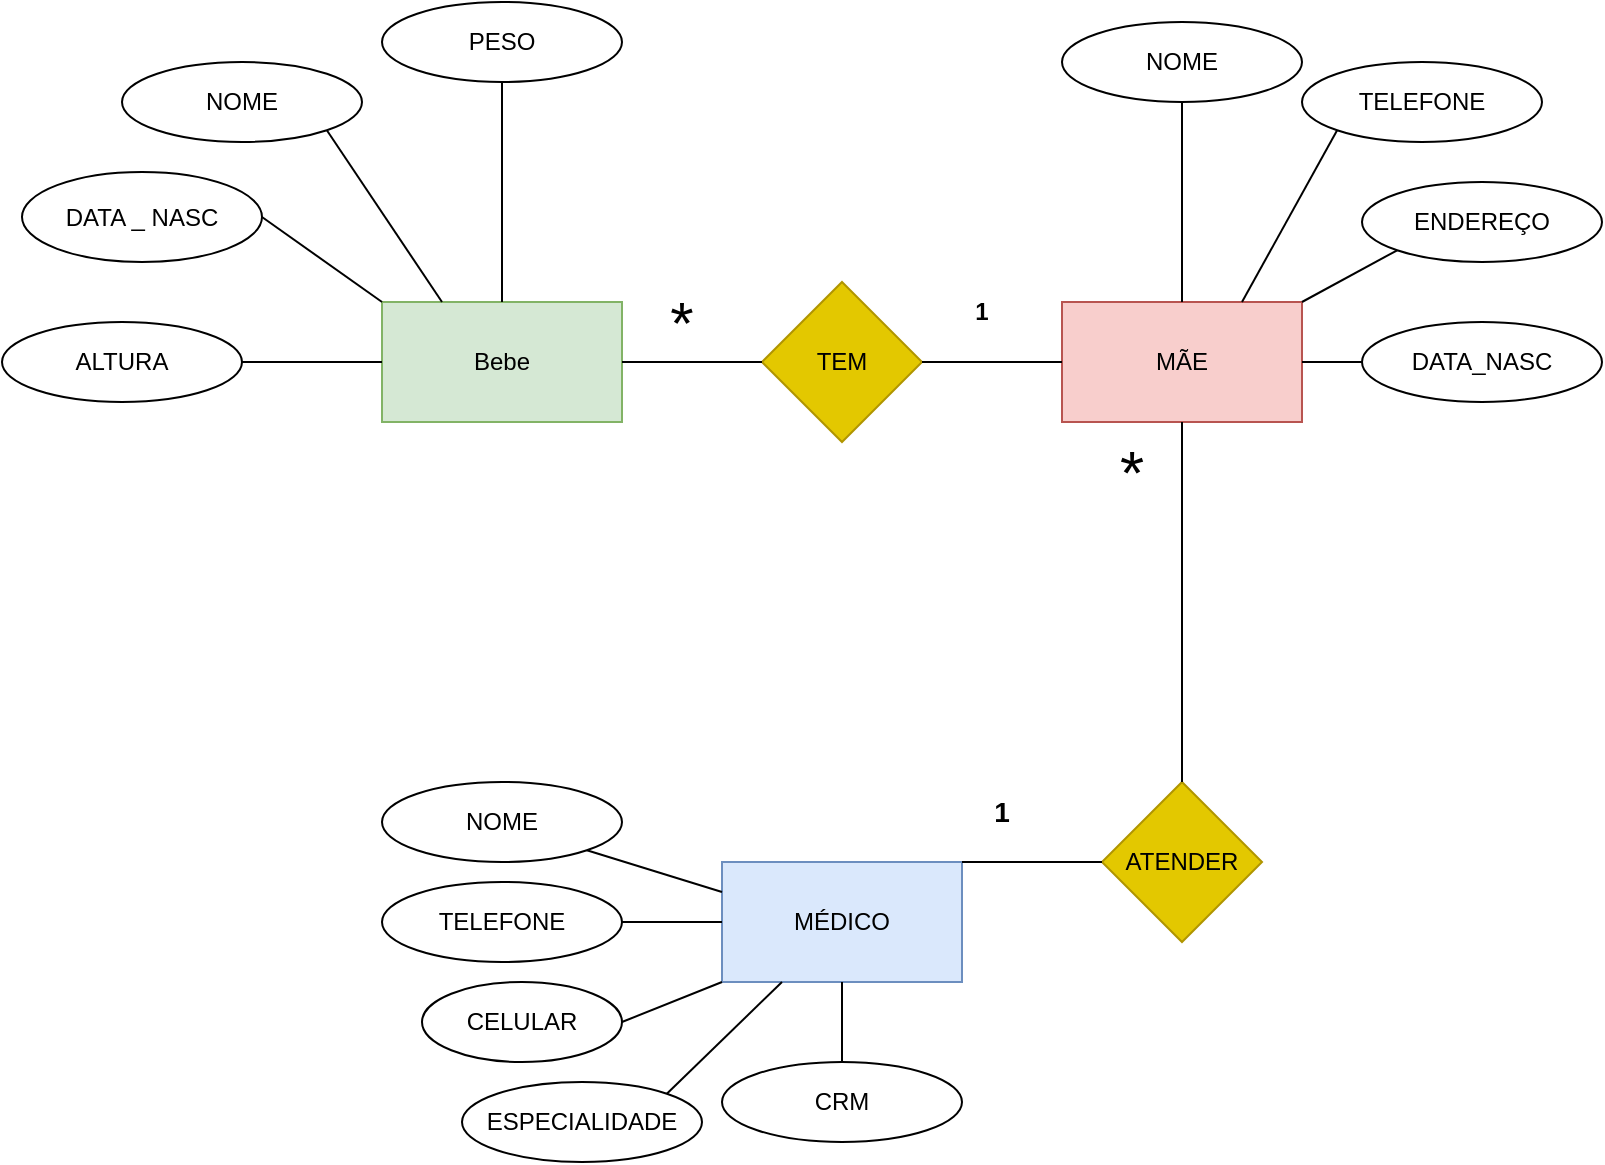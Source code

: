 <mxfile version="22.0.4" type="device">
  <diagram name="Página-1" id="xIHjYi5PwsEsvglqhP75">
    <mxGraphModel dx="880" dy="470" grid="1" gridSize="10" guides="1" tooltips="1" connect="1" arrows="1" fold="1" page="1" pageScale="1" pageWidth="1169" pageHeight="827" math="0" shadow="0">
      <root>
        <mxCell id="0" />
        <mxCell id="1" parent="0" />
        <mxCell id="aDqFpNdBVnDtNOwj1wGE-1" value="Bebe" style="rounded=0;whiteSpace=wrap;html=1;fillColor=#d5e8d4;strokeColor=#82b366;" vertex="1" parent="1">
          <mxGeometry x="210" y="220" width="120" height="60" as="geometry" />
        </mxCell>
        <mxCell id="aDqFpNdBVnDtNOwj1wGE-2" value="NOME" style="ellipse;whiteSpace=wrap;html=1;" vertex="1" parent="1">
          <mxGeometry x="80" y="100" width="120" height="40" as="geometry" />
        </mxCell>
        <mxCell id="aDqFpNdBVnDtNOwj1wGE-3" value="PESO" style="ellipse;whiteSpace=wrap;html=1;" vertex="1" parent="1">
          <mxGeometry x="210" y="70" width="120" height="40" as="geometry" />
        </mxCell>
        <mxCell id="aDqFpNdBVnDtNOwj1wGE-4" value="DATA _ NASC" style="ellipse;whiteSpace=wrap;html=1;" vertex="1" parent="1">
          <mxGeometry x="30" y="155" width="120" height="45" as="geometry" />
        </mxCell>
        <mxCell id="aDqFpNdBVnDtNOwj1wGE-6" value="ALTURA" style="ellipse;whiteSpace=wrap;html=1;" vertex="1" parent="1">
          <mxGeometry x="20" y="230" width="120" height="40" as="geometry" />
        </mxCell>
        <mxCell id="aDqFpNdBVnDtNOwj1wGE-13" value="" style="line;strokeWidth=1;rotatable=0;dashed=0;labelPosition=right;align=left;verticalAlign=middle;spacingTop=0;spacingLeft=6;points=[];portConstraint=eastwest;" vertex="1" parent="1">
          <mxGeometry x="140" y="245" width="70" height="10" as="geometry" />
        </mxCell>
        <mxCell id="aDqFpNdBVnDtNOwj1wGE-16" value="" style="endArrow=none;html=1;rounded=0;entryX=0;entryY=0;entryDx=0;entryDy=0;exitX=1;exitY=0.5;exitDx=0;exitDy=0;" edge="1" parent="1" source="aDqFpNdBVnDtNOwj1wGE-4" target="aDqFpNdBVnDtNOwj1wGE-1">
          <mxGeometry width="50" height="50" relative="1" as="geometry">
            <mxPoint x="130" y="190" as="sourcePoint" />
            <mxPoint x="180" y="140" as="targetPoint" />
          </mxGeometry>
        </mxCell>
        <mxCell id="aDqFpNdBVnDtNOwj1wGE-17" value="" style="endArrow=none;html=1;rounded=0;entryX=0.25;entryY=0;entryDx=0;entryDy=0;exitX=1;exitY=1;exitDx=0;exitDy=0;" edge="1" parent="1" source="aDqFpNdBVnDtNOwj1wGE-2" target="aDqFpNdBVnDtNOwj1wGE-1">
          <mxGeometry width="50" height="50" relative="1" as="geometry">
            <mxPoint x="150" y="140" as="sourcePoint" />
            <mxPoint x="228" y="168" as="targetPoint" />
          </mxGeometry>
        </mxCell>
        <mxCell id="aDqFpNdBVnDtNOwj1wGE-18" value="" style="endArrow=none;html=1;rounded=0;entryX=0.5;entryY=0;entryDx=0;entryDy=0;exitX=0.5;exitY=1;exitDx=0;exitDy=0;" edge="1" parent="1" source="aDqFpNdBVnDtNOwj1wGE-3" target="aDqFpNdBVnDtNOwj1wGE-1">
          <mxGeometry width="50" height="50" relative="1" as="geometry">
            <mxPoint x="240" y="161" as="sourcePoint" />
            <mxPoint x="318" y="189" as="targetPoint" />
          </mxGeometry>
        </mxCell>
        <mxCell id="aDqFpNdBVnDtNOwj1wGE-29" value="MÃE" style="rounded=0;whiteSpace=wrap;html=1;fillColor=#f8cecc;strokeColor=#b85450;" vertex="1" parent="1">
          <mxGeometry x="550" y="220" width="120" height="60" as="geometry" />
        </mxCell>
        <mxCell id="aDqFpNdBVnDtNOwj1wGE-30" value="NOME" style="ellipse;whiteSpace=wrap;html=1;" vertex="1" parent="1">
          <mxGeometry x="550" y="80" width="120" height="40" as="geometry" />
        </mxCell>
        <mxCell id="aDqFpNdBVnDtNOwj1wGE-31" value="TELEFONE" style="ellipse;whiteSpace=wrap;html=1;" vertex="1" parent="1">
          <mxGeometry x="670" y="100" width="120" height="40" as="geometry" />
        </mxCell>
        <mxCell id="aDqFpNdBVnDtNOwj1wGE-32" value="ENDEREÇO" style="ellipse;whiteSpace=wrap;html=1;" vertex="1" parent="1">
          <mxGeometry x="700" y="160" width="120" height="40" as="geometry" />
        </mxCell>
        <mxCell id="aDqFpNdBVnDtNOwj1wGE-33" value="DATA_NASC" style="ellipse;whiteSpace=wrap;html=1;" vertex="1" parent="1">
          <mxGeometry x="700" y="230" width="120" height="40" as="geometry" />
        </mxCell>
        <mxCell id="aDqFpNdBVnDtNOwj1wGE-34" value="" style="endArrow=none;html=1;rounded=0;entryX=0;entryY=1;entryDx=0;entryDy=0;exitX=1;exitY=0;exitDx=0;exitDy=0;" edge="1" parent="1" source="aDqFpNdBVnDtNOwj1wGE-29" target="aDqFpNdBVnDtNOwj1wGE-32">
          <mxGeometry width="50" height="50" relative="1" as="geometry">
            <mxPoint x="640" y="220" as="sourcePoint" />
            <mxPoint x="690" y="170" as="targetPoint" />
          </mxGeometry>
        </mxCell>
        <mxCell id="aDqFpNdBVnDtNOwj1wGE-35" value="" style="endArrow=none;html=1;rounded=0;exitX=0.75;exitY=0;exitDx=0;exitDy=0;entryX=0;entryY=1;entryDx=0;entryDy=0;" edge="1" parent="1" source="aDqFpNdBVnDtNOwj1wGE-29" target="aDqFpNdBVnDtNOwj1wGE-31">
          <mxGeometry width="50" height="50" relative="1" as="geometry">
            <mxPoint x="620" y="170" as="sourcePoint" />
            <mxPoint x="670" y="120" as="targetPoint" />
          </mxGeometry>
        </mxCell>
        <mxCell id="aDqFpNdBVnDtNOwj1wGE-36" value="" style="endArrow=none;html=1;rounded=0;exitX=0.5;exitY=0;exitDx=0;exitDy=0;entryX=0.5;entryY=1;entryDx=0;entryDy=0;" edge="1" parent="1" source="aDqFpNdBVnDtNOwj1wGE-29" target="aDqFpNdBVnDtNOwj1wGE-30">
          <mxGeometry width="50" height="50" relative="1" as="geometry">
            <mxPoint x="550" y="170" as="sourcePoint" />
            <mxPoint x="580" y="120" as="targetPoint" />
          </mxGeometry>
        </mxCell>
        <mxCell id="aDqFpNdBVnDtNOwj1wGE-37" value="" style="endArrow=none;html=1;rounded=0;entryX=0;entryY=0.5;entryDx=0;entryDy=0;" edge="1" parent="1" target="aDqFpNdBVnDtNOwj1wGE-33">
          <mxGeometry width="50" height="50" relative="1" as="geometry">
            <mxPoint x="670" y="250" as="sourcePoint" />
            <mxPoint x="720" y="200" as="targetPoint" />
          </mxGeometry>
        </mxCell>
        <mxCell id="aDqFpNdBVnDtNOwj1wGE-38" value="MÉDICO" style="rounded=0;whiteSpace=wrap;html=1;fillColor=#dae8fc;strokeColor=#6c8ebf;" vertex="1" parent="1">
          <mxGeometry x="380" y="500" width="120" height="60" as="geometry" />
        </mxCell>
        <mxCell id="aDqFpNdBVnDtNOwj1wGE-39" value="NOME" style="ellipse;whiteSpace=wrap;html=1;" vertex="1" parent="1">
          <mxGeometry x="210" y="460" width="120" height="40" as="geometry" />
        </mxCell>
        <mxCell id="aDqFpNdBVnDtNOwj1wGE-40" value="TELEFONE" style="ellipse;whiteSpace=wrap;html=1;" vertex="1" parent="1">
          <mxGeometry x="210" y="510" width="120" height="40" as="geometry" />
        </mxCell>
        <mxCell id="aDqFpNdBVnDtNOwj1wGE-41" value="CRM" style="ellipse;whiteSpace=wrap;html=1;" vertex="1" parent="1">
          <mxGeometry x="380" y="600" width="120" height="40" as="geometry" />
        </mxCell>
        <mxCell id="aDqFpNdBVnDtNOwj1wGE-42" value="ESPECIALIDADE" style="ellipse;whiteSpace=wrap;html=1;" vertex="1" parent="1">
          <mxGeometry x="250" y="610" width="120" height="40" as="geometry" />
        </mxCell>
        <mxCell id="aDqFpNdBVnDtNOwj1wGE-43" value="" style="endArrow=none;html=1;rounded=0;entryX=0.5;entryY=0;entryDx=0;entryDy=0;exitX=0.5;exitY=1;exitDx=0;exitDy=0;" edge="1" parent="1" source="aDqFpNdBVnDtNOwj1wGE-38" target="aDqFpNdBVnDtNOwj1wGE-41">
          <mxGeometry width="50" height="50" relative="1" as="geometry">
            <mxPoint x="470" y="500" as="sourcePoint" />
            <mxPoint x="520" y="450" as="targetPoint" />
          </mxGeometry>
        </mxCell>
        <mxCell id="aDqFpNdBVnDtNOwj1wGE-44" value="" style="endArrow=none;html=1;rounded=0;entryX=1;entryY=0.5;entryDx=0;entryDy=0;" edge="1" parent="1" source="aDqFpNdBVnDtNOwj1wGE-38" target="aDqFpNdBVnDtNOwj1wGE-40">
          <mxGeometry width="50" height="50" relative="1" as="geometry">
            <mxPoint x="450" y="450" as="sourcePoint" />
            <mxPoint x="500" y="400" as="targetPoint" />
          </mxGeometry>
        </mxCell>
        <mxCell id="aDqFpNdBVnDtNOwj1wGE-45" value="" style="endArrow=none;html=1;rounded=0;exitX=0;exitY=0.25;exitDx=0;exitDy=0;entryX=1;entryY=1;entryDx=0;entryDy=0;" edge="1" parent="1" source="aDqFpNdBVnDtNOwj1wGE-38" target="aDqFpNdBVnDtNOwj1wGE-39">
          <mxGeometry width="50" height="50" relative="1" as="geometry">
            <mxPoint x="380" y="450" as="sourcePoint" />
            <mxPoint x="430" y="400" as="targetPoint" />
          </mxGeometry>
        </mxCell>
        <mxCell id="aDqFpNdBVnDtNOwj1wGE-46" value="" style="endArrow=none;html=1;rounded=0;entryX=1;entryY=0;entryDx=0;entryDy=0;exitX=0.25;exitY=1;exitDx=0;exitDy=0;" edge="1" parent="1" target="aDqFpNdBVnDtNOwj1wGE-42" source="aDqFpNdBVnDtNOwj1wGE-38">
          <mxGeometry width="50" height="50" relative="1" as="geometry">
            <mxPoint x="500" y="530" as="sourcePoint" />
            <mxPoint x="550" y="480" as="targetPoint" />
          </mxGeometry>
        </mxCell>
        <mxCell id="aDqFpNdBVnDtNOwj1wGE-47" value="CELULAR" style="ellipse;whiteSpace=wrap;html=1;" vertex="1" parent="1">
          <mxGeometry x="230" y="560" width="100" height="40" as="geometry" />
        </mxCell>
        <mxCell id="aDqFpNdBVnDtNOwj1wGE-48" value="" style="endArrow=none;html=1;rounded=0;exitX=0;exitY=1;exitDx=0;exitDy=0;entryX=1;entryY=0.5;entryDx=0;entryDy=0;" edge="1" parent="1" source="aDqFpNdBVnDtNOwj1wGE-38" target="aDqFpNdBVnDtNOwj1wGE-47">
          <mxGeometry width="50" height="50" relative="1" as="geometry">
            <mxPoint x="500" y="640" as="sourcePoint" />
            <mxPoint x="550" y="590" as="targetPoint" />
          </mxGeometry>
        </mxCell>
        <mxCell id="aDqFpNdBVnDtNOwj1wGE-51" value="TEM" style="rhombus;whiteSpace=wrap;html=1;fillColor=#e3c800;fontColor=#000000;strokeColor=#B09500;" vertex="1" parent="1">
          <mxGeometry x="400" y="210" width="80" height="80" as="geometry" />
        </mxCell>
        <mxCell id="aDqFpNdBVnDtNOwj1wGE-52" value="" style="endArrow=none;html=1;rounded=0;entryX=0;entryY=0.5;entryDx=0;entryDy=0;" edge="1" parent="1" target="aDqFpNdBVnDtNOwj1wGE-51">
          <mxGeometry width="50" height="50" relative="1" as="geometry">
            <mxPoint x="330" y="250" as="sourcePoint" />
            <mxPoint x="380" y="200" as="targetPoint" />
          </mxGeometry>
        </mxCell>
        <mxCell id="aDqFpNdBVnDtNOwj1wGE-53" value="" style="endArrow=none;html=1;rounded=0;entryX=0;entryY=0.5;entryDx=0;entryDy=0;" edge="1" parent="1" target="aDqFpNdBVnDtNOwj1wGE-29">
          <mxGeometry width="50" height="50" relative="1" as="geometry">
            <mxPoint x="480" y="250" as="sourcePoint" />
            <mxPoint x="530" y="249.5" as="targetPoint" />
          </mxGeometry>
        </mxCell>
        <mxCell id="aDqFpNdBVnDtNOwj1wGE-54" value="&lt;b&gt;1&lt;/b&gt;" style="text;html=1;strokeColor=none;fillColor=none;align=center;verticalAlign=middle;whiteSpace=wrap;rounded=0;" vertex="1" parent="1">
          <mxGeometry x="480" y="210" width="60" height="30" as="geometry" />
        </mxCell>
        <mxCell id="aDqFpNdBVnDtNOwj1wGE-55" value="&lt;font style=&quot;font-size: 30px;&quot;&gt;*&lt;/font&gt;" style="text;html=1;strokeColor=none;fillColor=none;align=center;verticalAlign=middle;whiteSpace=wrap;rounded=0;" vertex="1" parent="1">
          <mxGeometry x="330" y="215" width="60" height="30" as="geometry" />
        </mxCell>
        <mxCell id="aDqFpNdBVnDtNOwj1wGE-56" value="ATENDER" style="rhombus;whiteSpace=wrap;html=1;fillColor=#e3c800;fontColor=#000000;strokeColor=#B09500;" vertex="1" parent="1">
          <mxGeometry x="570" y="460" width="80" height="80" as="geometry" />
        </mxCell>
        <mxCell id="aDqFpNdBVnDtNOwj1wGE-57" value="" style="endArrow=none;html=1;rounded=0;entryX=0.5;entryY=1;entryDx=0;entryDy=0;exitX=0.5;exitY=0;exitDx=0;exitDy=0;" edge="1" parent="1" source="aDqFpNdBVnDtNOwj1wGE-56" target="aDqFpNdBVnDtNOwj1wGE-29">
          <mxGeometry width="50" height="50" relative="1" as="geometry">
            <mxPoint x="480" y="400" as="sourcePoint" />
            <mxPoint x="530" y="350" as="targetPoint" />
          </mxGeometry>
        </mxCell>
        <mxCell id="aDqFpNdBVnDtNOwj1wGE-59" value="" style="endArrow=none;html=1;rounded=0;entryX=0;entryY=0.5;entryDx=0;entryDy=0;exitX=1;exitY=0;exitDx=0;exitDy=0;" edge="1" parent="1" source="aDqFpNdBVnDtNOwj1wGE-38" target="aDqFpNdBVnDtNOwj1wGE-56">
          <mxGeometry width="50" height="50" relative="1" as="geometry">
            <mxPoint x="400" y="500" as="sourcePoint" />
            <mxPoint x="550" y="400" as="targetPoint" />
          </mxGeometry>
        </mxCell>
        <mxCell id="aDqFpNdBVnDtNOwj1wGE-61" value="&lt;b&gt;&lt;font style=&quot;font-size: 14px;&quot;&gt;1&lt;/font&gt;&lt;/b&gt;" style="text;html=1;strokeColor=none;fillColor=none;align=center;verticalAlign=middle;whiteSpace=wrap;rounded=0;" vertex="1" parent="1">
          <mxGeometry x="490" y="460" width="60" height="30" as="geometry" />
        </mxCell>
        <mxCell id="aDqFpNdBVnDtNOwj1wGE-62" value="&lt;font style=&quot;font-size: 31px;&quot;&gt;*&lt;/font&gt;" style="text;html=1;strokeColor=none;fillColor=none;align=center;verticalAlign=middle;whiteSpace=wrap;rounded=0;" vertex="1" parent="1">
          <mxGeometry x="555" y="290" width="60" height="30" as="geometry" />
        </mxCell>
      </root>
    </mxGraphModel>
  </diagram>
</mxfile>
